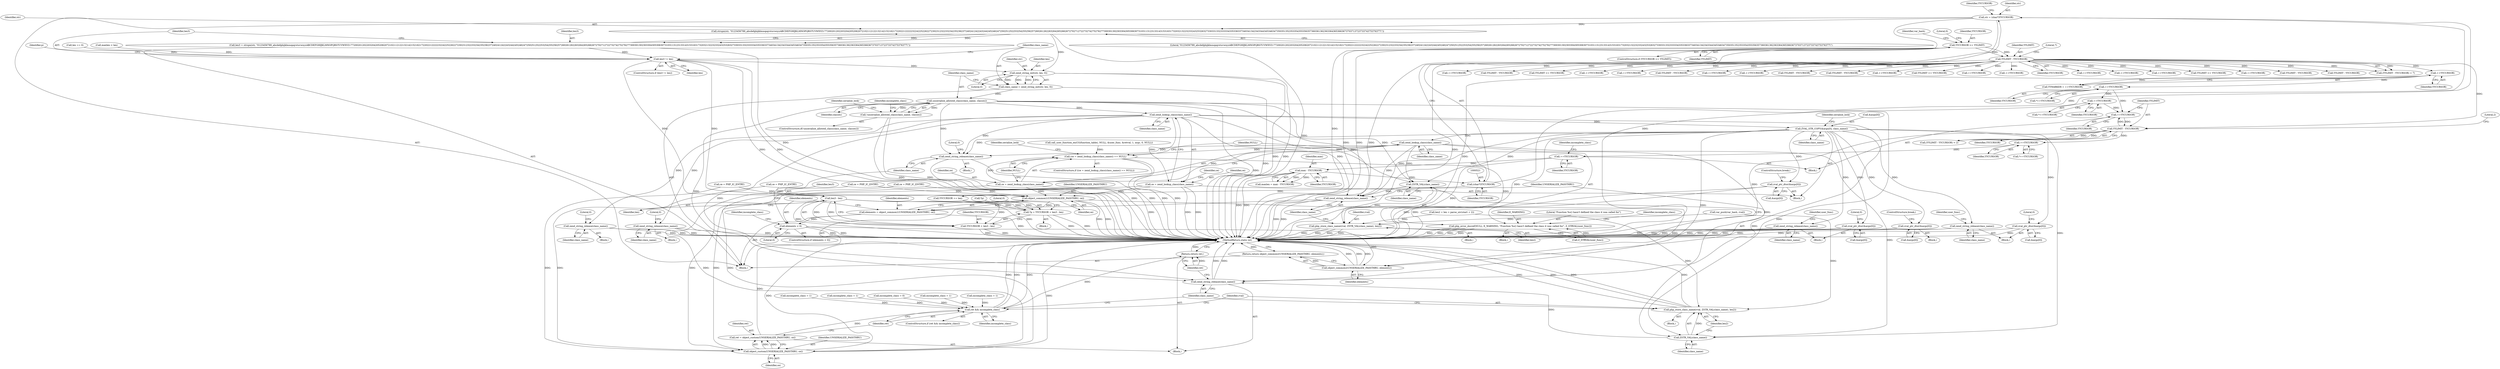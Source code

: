digraph "0_php-src_1a23ebc1fff59bf480ca92963b36eba5c1b904c4@pointer" {
"1000556" [label="(Call,strspn(str, \"0123456789_abcdefghijklmnopqrstuvwxyzABCDEFGHIJKLMNOPQRSTUVWXYZ\177\200\201\202\203\204\205\206\207\210\211\212\213\214\215\216\217\220\221\222\223\224\225\226\227\230\231\232\233\234\235\236\237\240\241\242\243\244\245\246\247\250\251\252\253\254\255\256\257\260\261\262\263\264\265\266\267\270\271\272\273\274\275\276\277\300\301\302\303\304\305\306\307\310\311\312\313\314\315\316\317\320\321\322\323\324\325\326\327\330\331\332\333\334\335\336\337\340\341\342\343\344\345\346\347\350\351\352\353\354\355\356\357\360\361\362\363\364\365\366\367\370\371\372\373\374\375\376\377\\\"))"];
"1000518" [label="(Call,str = (char*)YYCURSOR)"];
"1000520" [label="(Call,(char*)YYCURSOR)"];
"1000498" [label="(Call,max - YYCURSOR)"];
"1000452" [label="(Call,++YYCURSOR)"];
"1000445" [label="(Call,++YYCURSOR)"];
"1000412" [label="(Call,YYLIMIT - YYCURSOR)"];
"1000152" [label="(Call,YYLIMIT - YYCURSOR)"];
"1000125" [label="(Call,YYCURSOR >= YYLIMIT)"];
"1000408" [label="(Call,++YYCURSOR)"];
"1000368" [label="(Call,++YYCURSOR)"];
"1000339" [label="(Call,++YYCURSOR)"];
"1000394" [label="(Call,++YYCURSOR)"];
"1000554" [label="(Call,len3 = strspn(str, \"0123456789_abcdefghijklmnopqrstuvwxyzABCDEFGHIJKLMNOPQRSTUVWXYZ\177\200\201\202\203\204\205\206\207\210\211\212\213\214\215\216\217\220\221\222\223\224\225\226\227\230\231\232\233\234\235\236\237\240\241\242\243\244\245\246\247\250\251\252\253\254\255\256\257\260\261\262\263\264\265\266\267\270\271\272\273\274\275\276\277\300\301\302\303\304\305\306\307\310\311\312\313\314\315\316\317\320\321\322\323\324\325\326\327\330\331\332\333\334\335\336\337\340\341\342\343\344\345\346\347\350\351\352\353\354\355\356\357\360\361\362\363\364\365\366\367\370\371\372\373\374\375\376\377\\\"))"];
"1000560" [label="(Call,len3 != len)"];
"1000569" [label="(Call,len3 - len)"];
"1000564" [label="(Call,*p = YYCURSOR + len3 - len)"];
"1000567" [label="(Call,YYCURSOR + len3 - len)"];
"1000576" [label="(Call,zend_string_init(str, len, 0))"];
"1000574" [label="(Call,class_name = zend_string_init(str, len, 0))"];
"1000584" [label="(Call,unserialize_allowed_class(class_name, classes))"];
"1000583" [label="(Call,!unserialize_allowed_class(class_name, classes))"];
"1000600" [label="(Call,zend_lookup_class(class_name))"];
"1000598" [label="(Call,ce = zend_lookup_class(class_name))"];
"1000786" [label="(Call,object_custom(UNSERIALIZE_PASSTHRU, ce))"];
"1000784" [label="(Call,ret = object_custom(UNSERIALIZE_PASSTHRU, ce))"];
"1000790" [label="(Call,ret && incomplete_class)"];
"1000801" [label="(Return,return ret;)"];
"1000805" [label="(Call,object_common1(UNSERIALIZE_PASSTHRU, ce))"];
"1000803" [label="(Call,elements = object_common1(UNSERIALIZE_PASSTHRU, ce))"];
"1000809" [label="(Call,elements < 0)"];
"1000828" [label="(Call,object_common2(UNSERIALIZE_PASSTHRU, elements))"];
"1000827" [label="(Return,return object_common2(UNSERIALIZE_PASSTHRU, elements);)"];
"1000612" [label="(Call,zend_string_release(class_name))"];
"1000624" [label="(Call,zend_string_release(class_name))"];
"1000653" [label="(Call,ZVAL_STR_COPY(&args[0], class_name))"];
"1000685" [label="(Call,zend_string_release(class_name))"];
"1000690" [label="(Call,zval_ptr_dtor(&args[0]))"];
"1000712" [label="(Call,zval_ptr_dtor(&args[0]))"];
"1000728" [label="(Call,zend_string_release(class_name))"];
"1000733" [label="(Call,zval_ptr_dtor(&args[0]))"];
"1000747" [label="(Call,zend_lookup_class(class_name))"];
"1000744" [label="(Call,(ce = zend_lookup_class(class_name)) == NULL)"];
"1000751" [label="(Call,php_error_docref(NULL, E_WARNING, \"Function %s() hasn't defined the class it was called for\", Z_STRVAL(user_func)))"];
"1000745" [label="(Call,ce = zend_lookup_class(class_name))"];
"1000796" [label="(Call,ZSTR_VAL(class_name))"];
"1000794" [label="(Call,php_store_class_name(rval, ZSTR_VAL(class_name), len2))"];
"1000799" [label="(Call,zend_string_release(class_name))"];
"1000813" [label="(Call,zend_string_release(class_name))"];
"1000822" [label="(Call,ZSTR_VAL(class_name))"];
"1000820" [label="(Call,php_store_class_name(rval, ZSTR_VAL(class_name), len2))"];
"1000825" [label="(Call,zend_string_release(class_name))"];
"1000769" [label="(Call,zval_ptr_dtor(&args[0]))"];
"1000576" [label="(Call,zend_string_init(str, len, 0))"];
"1000784" [label="(Call,ret = object_custom(UNSERIALIZE_PASSTHRU, ce))"];
"1000339" [label="(Call,++YYCURSOR)"];
"1000311" [label="(Call,++YYCURSOR)"];
"1000567" [label="(Call,YYCURSOR + len3 - len)"];
"1000752" [label="(Identifier,NULL)"];
"1000743" [label="(ControlStructure,if ((ce = zend_lookup_class(class_name)) == NULL))"];
"1000706" [label="(Call,ce = PHP_IC_ENTRY)"];
"1000786" [label="(Call,object_custom(UNSERIALIZE_PASSTHRU, ce))"];
"1000413" [label="(Identifier,YYLIMIT)"];
"1000577" [label="(Identifier,str)"];
"1000598" [label="(Call,ce = zend_lookup_class(class_name))"];
"1000689" [label="(Identifier,user_func)"];
"1000751" [label="(Call,php_error_docref(NULL, E_WARNING, \"Function %s() hasn't defined the class it was called for\", Z_STRVAL(user_func)))"];
"1000727" [label="(Block,)"];
"1000746" [label="(Identifier,ce)"];
"1000569" [label="(Call,len3 - len)"];
"1000498" [label="(Call,max - YYCURSOR)"];
"1000599" [label="(Identifier,ce)"];
"1002016" [label="(Call,YYLIMIT <= YYCURSOR)"];
"1000769" [label="(Call,zval_ptr_dtor(&args[0]))"];
"1000801" [label="(Return,return ret;)"];
"1000757" [label="(Call,incomplete_class = 1)"];
"1000712" [label="(Call,zval_ptr_dtor(&args[0]))"];
"1000797" [label="(Identifier,class_name)"];
"1000816" [label="(Literal,0)"];
"1000821" [label="(Identifier,rval)"];
"1000255" [label="(Call,++YYCURSOR)"];
"1000782" [label="(Block,)"];
"1000825" [label="(Call,zend_string_release(class_name))"];
"1000465" [label="(Identifier,incomplete_class)"];
"1000581" [label="(Block,)"];
"1000753" [label="(Identifier,E_WARNING)"];
"1000500" [label="(Identifier,YYCURSOR)"];
"1000574" [label="(Call,class_name = zend_string_init(str, len, 0))"];
"1000820" [label="(Call,php_store_class_name(rval, ZSTR_VAL(class_name), len2))"];
"1000800" [label="(Identifier,class_name)"];
"1000661" [label="(Identifier,serialize_lock)"];
"1000453" [label="(Identifier,YYCURSOR)"];
"1000790" [label="(Call,ret && incomplete_class)"];
"1000488" [label="(Call,len2 = len = parse_uiv(start + 2))"];
"1000215" [label="(Call,++YYCURSOR)"];
"1000664" [label="(Call,call_user_function_ex(CG(function_table), NULL, &user_func, &retval, 1, args, 0, NULL))"];
"1000819" [label="(Block,)"];
"1000734" [label="(Call,&args[0])"];
"1000571" [label="(Identifier,len)"];
"1000644" [label="(Call,ce = PHP_IC_ENTRY)"];
"1000154" [label="(Identifier,YYCURSOR)"];
"1000133" [label="(Identifier,var_hash)"];
"1000654" [label="(Call,&args[0])"];
"1000739" [label="(Literal,0)"];
"1000499" [label="(Identifier,max)"];
"1000789" [label="(ControlStructure,if (ret && incomplete_class))"];
"1002471" [label="(MethodReturn,static int)"];
"1000130" [label="(Literal,0)"];
"1000560" [label="(Call,len3 != len)"];
"1000554" [label="(Call,len3 = strspn(str, \"0123456789_abcdefghijklmnopqrstuvwxyzABCDEFGHIJKLMNOPQRSTUVWXYZ\177\200\201\202\203\204\205\206\207\210\211\212\213\214\215\216\217\220\221\222\223\224\225\226\227\230\231\232\233\234\235\236\237\240\241\242\243\244\245\246\247\250\251\252\253\254\255\256\257\260\261\262\263\264\265\266\267\270\271\272\273\274\275\276\277\300\301\302\303\304\305\306\307\310\311\312\313\314\315\316\317\320\321\322\323\324\325\326\327\330\331\332\333\334\335\336\337\340\341\342\343\344\345\346\347\350\351\352\353\354\355\356\357\360\361\362\363\364\365\366\367\370\371\372\373\374\375\376\377\\\"))"];
"1000283" [label="(Call,++YYCURSOR)"];
"1000806" [label="(Identifier,UNSERIALIZE_PASSTHRU)"];
"1000503" [label="(Call,maxlen < len)"];
"1000582" [label="(ControlStructure,if(!unserialize_allowed_class(class_name, classes)))"];
"1000565" [label="(Call,*p)"];
"1000563" [label="(Block,)"];
"1000804" [label="(Identifier,elements)"];
"1000612" [label="(Call,zend_string_release(class_name))"];
"1000559" [label="(ControlStructure,if (len3 != len))"];
"1000393" [label="(Call,*++YYCURSOR)"];
"1000579" [label="(Literal,0)"];
"1000658" [label="(Identifier,class_name)"];
"1000624" [label="(Call,zend_string_release(class_name))"];
"1000830" [label="(Identifier,elements)"];
"1000445" [label="(Call,++YYCURSOR)"];
"1000802" [label="(Identifier,ret)"];
"1000745" [label="(Call,ce = zend_lookup_class(class_name))"];
"1000269" [label="(Call,++YYCURSOR)"];
"1000597" [label="(Identifier,serialize_lock)"];
"1000685" [label="(Call,zend_string_release(class_name))"];
"1000506" [label="(Call,len == 0)"];
"1000750" [label="(Block,)"];
"1000754" [label="(Literal,\"Function %s() hasn't defined the class it was called for\")"];
"1000813" [label="(Call,zend_string_release(class_name))"];
"1000147" [label="(Block,)"];
"1000828" [label="(Call,object_common2(UNSERIALIZE_PASSTHRU, elements))"];
"1000826" [label="(Identifier,class_name)"];
"1000297" [label="(Call,++YYCURSOR)"];
"1000415" [label="(Literal,2)"];
"1000793" [label="(Block,)"];
"1000557" [label="(Identifier,str)"];
"1002374" [label="(Call,YYLIMIT <= YYCURSOR)"];
"1000795" [label="(Identifier,rval)"];
"1000411" [label="(Call,(YYLIMIT - YYCURSOR) < 2)"];
"1000394" [label="(Call,++YYCURSOR)"];
"1000677" [label="(Block,)"];
"1000798" [label="(Identifier,len2)"];
"1000809" [label="(Call,elements < 0)"];
"1000153" [label="(Identifier,YYLIMIT)"];
"1000518" [label="(Call,str = (char*)YYCURSOR)"];
"1000568" [label="(Identifier,YYCURSOR)"];
"1000584" [label="(Call,unserialize_allowed_class(class_name, classes))"];
"1000591" [label="(Call,ce = PHP_IC_ENTRY)"];
"1000368" [label="(Call,++YYCURSOR)"];
"1000573" [label="(Literal,0)"];
"1000414" [label="(Identifier,YYCURSOR)"];
"1000562" [label="(Identifier,len)"];
"1000575" [label="(Identifier,class_name)"];
"1000566" [label="(Identifier,p)"];
"1000241" [label="(Call,++YYCURSOR)"];
"1000564" [label="(Call,*p = YYCURSOR + len3 - len)"];
"1000686" [label="(Identifier,class_name)"];
"1000555" [label="(Identifier,len3)"];
"1000561" [label="(Identifier,len3)"];
"1000805" [label="(Call,object_common1(UNSERIALIZE_PASSTHRU, ce))"];
"1000524" [label="(Identifier,YYCURSOR)"];
"1000822" [label="(Call,ZSTR_VAL(class_name))"];
"1000588" [label="(Call,incomplete_class = 1)"];
"1000758" [label="(Identifier,incomplete_class)"];
"1000796" [label="(Call,ZSTR_VAL(class_name))"];
"1000615" [label="(Literal,0)"];
"1000340" [label="(Identifier,YYCURSOR)"];
"1000570" [label="(Identifier,len3)"];
"1000684" [label="(Block,)"];
"1000641" [label="(Call,incomplete_class = 1)"];
"1001628" [label="(Call,YYLIMIT - YYCURSOR)"];
"1000155" [label="(Literal,7)"];
"1000408" [label="(Call,++YYCURSOR)"];
"1000603" [label="(Identifier,ce)"];
"1000601" [label="(Identifier,class_name)"];
"1001290" [label="(Call,YYLIMIT - YYCURSOR)"];
"1000124" [label="(ControlStructure,if (YYCURSOR >= YYLIMIT))"];
"1000814" [label="(Identifier,class_name)"];
"1000522" [label="(Identifier,YYCURSOR)"];
"1000395" [label="(Identifier,YYCURSOR)"];
"1000520" [label="(Call,(char*)YYCURSOR)"];
"1000765" [label="(Identifier,serialize_lock)"];
"1000818" [label="(Identifier,incomplete_class)"];
"1000770" [label="(Call,&args[0])"];
"1000519" [label="(Identifier,str)"];
"1000452" [label="(Call,++YYCURSOR)"];
"1000585" [label="(Identifier,class_name)"];
"1000799" [label="(Call,zend_string_release(class_name))"];
"1000496" [label="(Call,maxlen = max - YYCURSOR)"];
"1000792" [label="(Identifier,incomplete_class)"];
"1000151" [label="(Call,(YYLIMIT - YYCURSOR) < 7)"];
"1000824" [label="(Identifier,len2)"];
"1000141" [label="(Call,var_push(var_hash, rval))"];
"1000523" [label="(Call,YYCURSOR += len)"];
"1000827" [label="(Return,return object_common2(UNSERIALIZE_PASSTHRU, elements);)"];
"1000744" [label="(Call,(ce = zend_lookup_class(class_name)) == NULL)"];
"1000361" [label="(Call,++YYCURSOR)"];
"1000755" [label="(Call,Z_STRVAL(user_func))"];
"1000729" [label="(Identifier,class_name)"];
"1000811" [label="(Literal,0)"];
"1000369" [label="(Identifier,YYCURSOR)"];
"1000808" [label="(ControlStructure,if (elements < 0))"];
"1000703" [label="(Call,incomplete_class = 1)"];
"1000749" [label="(Identifier,NULL)"];
"1001125" [label="(Call,YYLIMIT - YYCURSOR)"];
"1000446" [label="(Identifier,YYCURSOR)"];
"1002232" [label="(Call,YYLIMIT <= YYCURSOR)"];
"1000690" [label="(Call,zval_ptr_dtor(&args[0]))"];
"1000733" [label="(Call,zval_ptr_dtor(&args[0]))"];
"1000812" [label="(Block,)"];
"1000348" [label="(Call,++YYCURSOR)"];
"1000586" [label="(Identifier,classes)"];
"1000794" [label="(Call,php_store_class_name(rval, ZSTR_VAL(class_name), len2))"];
"1000747" [label="(Call,zend_lookup_class(class_name))"];
"1000728" [label="(Call,zend_string_release(class_name))"];
"1000787" [label="(Identifier,UNSERIALIZE_PASSTHRU)"];
"1000589" [label="(Identifier,incomplete_class)"];
"1000558" [label="(Literal,\"0123456789_abcdefghijklmnopqrstuvwxyzABCDEFGHIJKLMNOPQRSTUVWXYZ\177\200\201\202\203\204\205\206\207\210\211\212\213\214\215\216\217\220\221\222\223\224\225\226\227\230\231\232\233\234\235\236\237\240\241\242\243\244\245\246\247\250\251\252\253\254\255\256\257\260\261\262\263\264\265\266\267\270\271\272\273\274\275\276\277\300\301\302\303\304\305\306\307\310\311\312\313\314\315\316\317\320\321\322\323\324\325\326\327\330\331\332\333\334\335\336\337\340\341\342\343\344\345\346\347\350\351\352\353\354\355\356\357\360\361\362\363\364\365\366\367\370\371\372\373\374\375\376\377\\\")"];
"1000444" [label="(Call,*++YYCURSOR)"];
"1000803" [label="(Call,elements = object_common1(UNSERIALIZE_PASSTHRU, ce))"];
"1000691" [label="(Call,&args[0])"];
"1000823" [label="(Identifier,class_name)"];
"1000611" [label="(Block,)"];
"1000152" [label="(Call,YYLIMIT - YYCURSOR)"];
"1000625" [label="(Identifier,class_name)"];
"1000126" [label="(Identifier,YYCURSOR)"];
"1000325" [label="(Call,++YYCURSOR)"];
"1000627" [label="(Literal,0)"];
"1000127" [label="(Identifier,YYLIMIT)"];
"1001542" [label="(Call,YYLIMIT - YYCURSOR)"];
"1000125" [label="(Call,YYCURSOR >= YYLIMIT)"];
"1000198" [label="(Call,++YYCURSOR)"];
"1000760" [label="(Call,ce = PHP_IC_ENTRY)"];
"1000748" [label="(Identifier,class_name)"];
"1000227" [label="(Call,++YYCURSOR)"];
"1000600" [label="(Call,zend_lookup_class(class_name))"];
"1000653" [label="(Call,ZVAL_STR_COPY(&args[0], class_name))"];
"1000886" [label="(Call,YYLIMIT - YYCURSOR)"];
"1000454" [label="(Block,)"];
"1000717" [label="(ControlStructure,break;)"];
"1000367" [label="(Call,*++YYCURSOR)"];
"1000613" [label="(Identifier,class_name)"];
"1000788" [label="(Identifier,ce)"];
"1000774" [label="(ControlStructure,break;)"];
"1000993" [label="(Call,YYLIMIT - YYCURSOR)"];
"1000464" [label="(Call,incomplete_class = 0)"];
"1000623" [label="(Block,)"];
"1000337" [label="(Call,YYMARKER = ++YYCURSOR)"];
"1000807" [label="(Identifier,ce)"];
"1000829" [label="(Identifier,UNSERIALIZE_PASSTHRU)"];
"1000732" [label="(Identifier,user_func)"];
"1000696" [label="(Literal,0)"];
"1000583" [label="(Call,!unserialize_allowed_class(class_name, classes))"];
"1000713" [label="(Call,&args[0])"];
"1000791" [label="(Identifier,ret)"];
"1000810" [label="(Identifier,elements)"];
"1000578" [label="(Identifier,len)"];
"1000409" [label="(Identifier,YYCURSOR)"];
"1000556" [label="(Call,strspn(str, \"0123456789_abcdefghijklmnopqrstuvwxyzABCDEFGHIJKLMNOPQRSTUVWXYZ\177\200\201\202\203\204\205\206\207\210\211\212\213\214\215\216\217\220\221\222\223\224\225\226\227\230\231\232\233\234\235\236\237\240\241\242\243\244\245\246\247\250\251\252\253\254\255\256\257\260\261\262\263\264\265\266\267\270\271\272\273\274\275\276\277\300\301\302\303\304\305\306\307\310\311\312\313\314\315\316\317\320\321\322\323\324\325\326\327\330\331\332\333\334\335\336\337\340\341\342\343\344\345\346\347\350\351\352\353\354\355\356\357\360\361\362\363\364\365\366\367\370\371\372\373\374\375\376\377\\\"))"];
"1000785" [label="(Identifier,ret)"];
"1000412" [label="(Call,YYLIMIT - YYCURSOR)"];
"1000556" -> "1000554"  [label="AST: "];
"1000556" -> "1000558"  [label="CFG: "];
"1000557" -> "1000556"  [label="AST: "];
"1000558" -> "1000556"  [label="AST: "];
"1000554" -> "1000556"  [label="CFG: "];
"1000556" -> "1002471"  [label="DDG: "];
"1000556" -> "1000554"  [label="DDG: "];
"1000556" -> "1000554"  [label="DDG: "];
"1000518" -> "1000556"  [label="DDG: "];
"1000556" -> "1000576"  [label="DDG: "];
"1000518" -> "1000454"  [label="AST: "];
"1000518" -> "1000520"  [label="CFG: "];
"1000519" -> "1000518"  [label="AST: "];
"1000520" -> "1000518"  [label="AST: "];
"1000524" -> "1000518"  [label="CFG: "];
"1000518" -> "1002471"  [label="DDG: "];
"1000518" -> "1002471"  [label="DDG: "];
"1000520" -> "1000518"  [label="DDG: "];
"1000520" -> "1000522"  [label="CFG: "];
"1000521" -> "1000520"  [label="AST: "];
"1000522" -> "1000520"  [label="AST: "];
"1000498" -> "1000520"  [label="DDG: "];
"1000520" -> "1000523"  [label="DDG: "];
"1000498" -> "1000496"  [label="AST: "];
"1000498" -> "1000500"  [label="CFG: "];
"1000499" -> "1000498"  [label="AST: "];
"1000500" -> "1000498"  [label="AST: "];
"1000496" -> "1000498"  [label="CFG: "];
"1000498" -> "1002471"  [label="DDG: "];
"1000498" -> "1002471"  [label="DDG: "];
"1000498" -> "1000496"  [label="DDG: "];
"1000498" -> "1000496"  [label="DDG: "];
"1000452" -> "1000498"  [label="DDG: "];
"1000452" -> "1000147"  [label="AST: "];
"1000452" -> "1000453"  [label="CFG: "];
"1000453" -> "1000452"  [label="AST: "];
"1000465" -> "1000452"  [label="CFG: "];
"1000452" -> "1002471"  [label="DDG: "];
"1000445" -> "1000452"  [label="DDG: "];
"1000445" -> "1000444"  [label="AST: "];
"1000445" -> "1000446"  [label="CFG: "];
"1000446" -> "1000445"  [label="AST: "];
"1000444" -> "1000445"  [label="CFG: "];
"1000412" -> "1000445"  [label="DDG: "];
"1000412" -> "1000411"  [label="AST: "];
"1000412" -> "1000414"  [label="CFG: "];
"1000413" -> "1000412"  [label="AST: "];
"1000414" -> "1000412"  [label="AST: "];
"1000415" -> "1000412"  [label="CFG: "];
"1000412" -> "1002471"  [label="DDG: "];
"1000412" -> "1000408"  [label="DDG: "];
"1000412" -> "1000411"  [label="DDG: "];
"1000412" -> "1000411"  [label="DDG: "];
"1000152" -> "1000412"  [label="DDG: "];
"1000408" -> "1000412"  [label="DDG: "];
"1000152" -> "1000151"  [label="AST: "];
"1000152" -> "1000154"  [label="CFG: "];
"1000153" -> "1000152"  [label="AST: "];
"1000154" -> "1000152"  [label="AST: "];
"1000155" -> "1000152"  [label="CFG: "];
"1000152" -> "1002471"  [label="DDG: "];
"1000152" -> "1000151"  [label="DDG: "];
"1000152" -> "1000151"  [label="DDG: "];
"1000125" -> "1000152"  [label="DDG: "];
"1000125" -> "1000152"  [label="DDG: "];
"1000152" -> "1000198"  [label="DDG: "];
"1000152" -> "1000215"  [label="DDG: "];
"1000152" -> "1000227"  [label="DDG: "];
"1000152" -> "1000241"  [label="DDG: "];
"1000152" -> "1000255"  [label="DDG: "];
"1000152" -> "1000269"  [label="DDG: "];
"1000152" -> "1000283"  [label="DDG: "];
"1000152" -> "1000297"  [label="DDG: "];
"1000152" -> "1000311"  [label="DDG: "];
"1000152" -> "1000325"  [label="DDG: "];
"1000152" -> "1000339"  [label="DDG: "];
"1000152" -> "1000348"  [label="DDG: "];
"1000152" -> "1000361"  [label="DDG: "];
"1000152" -> "1000886"  [label="DDG: "];
"1000152" -> "1000993"  [label="DDG: "];
"1000152" -> "1001125"  [label="DDG: "];
"1000152" -> "1001290"  [label="DDG: "];
"1000152" -> "1001542"  [label="DDG: "];
"1000152" -> "1001628"  [label="DDG: "];
"1000152" -> "1002016"  [label="DDG: "];
"1000152" -> "1002232"  [label="DDG: "];
"1000152" -> "1002374"  [label="DDG: "];
"1000125" -> "1000124"  [label="AST: "];
"1000125" -> "1000127"  [label="CFG: "];
"1000126" -> "1000125"  [label="AST: "];
"1000127" -> "1000125"  [label="AST: "];
"1000130" -> "1000125"  [label="CFG: "];
"1000133" -> "1000125"  [label="CFG: "];
"1000125" -> "1002471"  [label="DDG: "];
"1000125" -> "1002471"  [label="DDG: "];
"1000125" -> "1002471"  [label="DDG: "];
"1000408" -> "1000147"  [label="AST: "];
"1000408" -> "1000409"  [label="CFG: "];
"1000409" -> "1000408"  [label="AST: "];
"1000413" -> "1000408"  [label="CFG: "];
"1000368" -> "1000408"  [label="DDG: "];
"1000394" -> "1000408"  [label="DDG: "];
"1000368" -> "1000367"  [label="AST: "];
"1000368" -> "1000369"  [label="CFG: "];
"1000369" -> "1000368"  [label="AST: "];
"1000367" -> "1000368"  [label="CFG: "];
"1000339" -> "1000368"  [label="DDG: "];
"1000368" -> "1000394"  [label="DDG: "];
"1000339" -> "1000337"  [label="AST: "];
"1000339" -> "1000340"  [label="CFG: "];
"1000340" -> "1000339"  [label="AST: "];
"1000337" -> "1000339"  [label="CFG: "];
"1000339" -> "1002471"  [label="DDG: "];
"1000339" -> "1000337"  [label="DDG: "];
"1000394" -> "1000393"  [label="AST: "];
"1000394" -> "1000395"  [label="CFG: "];
"1000395" -> "1000394"  [label="AST: "];
"1000393" -> "1000394"  [label="CFG: "];
"1000554" -> "1000454"  [label="AST: "];
"1000555" -> "1000554"  [label="AST: "];
"1000561" -> "1000554"  [label="CFG: "];
"1000554" -> "1002471"  [label="DDG: "];
"1000554" -> "1000560"  [label="DDG: "];
"1000560" -> "1000559"  [label="AST: "];
"1000560" -> "1000562"  [label="CFG: "];
"1000561" -> "1000560"  [label="AST: "];
"1000562" -> "1000560"  [label="AST: "];
"1000566" -> "1000560"  [label="CFG: "];
"1000575" -> "1000560"  [label="CFG: "];
"1000560" -> "1002471"  [label="DDG: "];
"1000560" -> "1002471"  [label="DDG: "];
"1000506" -> "1000560"  [label="DDG: "];
"1000503" -> "1000560"  [label="DDG: "];
"1000560" -> "1000569"  [label="DDG: "];
"1000560" -> "1000569"  [label="DDG: "];
"1000560" -> "1000576"  [label="DDG: "];
"1000569" -> "1000567"  [label="AST: "];
"1000569" -> "1000571"  [label="CFG: "];
"1000570" -> "1000569"  [label="AST: "];
"1000571" -> "1000569"  [label="AST: "];
"1000567" -> "1000569"  [label="CFG: "];
"1000569" -> "1002471"  [label="DDG: "];
"1000569" -> "1002471"  [label="DDG: "];
"1000569" -> "1000564"  [label="DDG: "];
"1000569" -> "1000564"  [label="DDG: "];
"1000569" -> "1000567"  [label="DDG: "];
"1000569" -> "1000567"  [label="DDG: "];
"1000564" -> "1000563"  [label="AST: "];
"1000564" -> "1000567"  [label="CFG: "];
"1000565" -> "1000564"  [label="AST: "];
"1000567" -> "1000564"  [label="AST: "];
"1000573" -> "1000564"  [label="CFG: "];
"1000564" -> "1002471"  [label="DDG: "];
"1000564" -> "1002471"  [label="DDG: "];
"1000523" -> "1000564"  [label="DDG: "];
"1000568" -> "1000567"  [label="AST: "];
"1000567" -> "1002471"  [label="DDG: "];
"1000567" -> "1002471"  [label="DDG: "];
"1000523" -> "1000567"  [label="DDG: "];
"1000576" -> "1000574"  [label="AST: "];
"1000576" -> "1000579"  [label="CFG: "];
"1000577" -> "1000576"  [label="AST: "];
"1000578" -> "1000576"  [label="AST: "];
"1000579" -> "1000576"  [label="AST: "];
"1000574" -> "1000576"  [label="CFG: "];
"1000576" -> "1002471"  [label="DDG: "];
"1000576" -> "1002471"  [label="DDG: "];
"1000576" -> "1000574"  [label="DDG: "];
"1000576" -> "1000574"  [label="DDG: "];
"1000576" -> "1000574"  [label="DDG: "];
"1000574" -> "1000454"  [label="AST: "];
"1000575" -> "1000574"  [label="AST: "];
"1000585" -> "1000574"  [label="CFG: "];
"1000574" -> "1002471"  [label="DDG: "];
"1000574" -> "1000584"  [label="DDG: "];
"1000584" -> "1000583"  [label="AST: "];
"1000584" -> "1000586"  [label="CFG: "];
"1000585" -> "1000584"  [label="AST: "];
"1000586" -> "1000584"  [label="AST: "];
"1000583" -> "1000584"  [label="CFG: "];
"1000584" -> "1002471"  [label="DDG: "];
"1000584" -> "1000583"  [label="DDG: "];
"1000584" -> "1000583"  [label="DDG: "];
"1000584" -> "1000600"  [label="DDG: "];
"1000584" -> "1000796"  [label="DDG: "];
"1000584" -> "1000799"  [label="DDG: "];
"1000584" -> "1000813"  [label="DDG: "];
"1000584" -> "1000822"  [label="DDG: "];
"1000584" -> "1000825"  [label="DDG: "];
"1000583" -> "1000582"  [label="AST: "];
"1000589" -> "1000583"  [label="CFG: "];
"1000597" -> "1000583"  [label="CFG: "];
"1000583" -> "1002471"  [label="DDG: "];
"1000583" -> "1002471"  [label="DDG: "];
"1000600" -> "1000598"  [label="AST: "];
"1000600" -> "1000601"  [label="CFG: "];
"1000601" -> "1000600"  [label="AST: "];
"1000598" -> "1000600"  [label="CFG: "];
"1000600" -> "1000598"  [label="DDG: "];
"1000600" -> "1000612"  [label="DDG: "];
"1000600" -> "1000624"  [label="DDG: "];
"1000600" -> "1000653"  [label="DDG: "];
"1000600" -> "1000796"  [label="DDG: "];
"1000600" -> "1000799"  [label="DDG: "];
"1000600" -> "1000813"  [label="DDG: "];
"1000600" -> "1000822"  [label="DDG: "];
"1000600" -> "1000825"  [label="DDG: "];
"1000598" -> "1000581"  [label="AST: "];
"1000599" -> "1000598"  [label="AST: "];
"1000603" -> "1000598"  [label="CFG: "];
"1000598" -> "1002471"  [label="DDG: "];
"1000598" -> "1002471"  [label="DDG: "];
"1000598" -> "1000786"  [label="DDG: "];
"1000598" -> "1000805"  [label="DDG: "];
"1000786" -> "1000784"  [label="AST: "];
"1000786" -> "1000788"  [label="CFG: "];
"1000787" -> "1000786"  [label="AST: "];
"1000788" -> "1000786"  [label="AST: "];
"1000784" -> "1000786"  [label="CFG: "];
"1000786" -> "1002471"  [label="DDG: "];
"1000786" -> "1002471"  [label="DDG: "];
"1000786" -> "1000784"  [label="DDG: "];
"1000786" -> "1000784"  [label="DDG: "];
"1000591" -> "1000786"  [label="DDG: "];
"1000745" -> "1000786"  [label="DDG: "];
"1000760" -> "1000786"  [label="DDG: "];
"1000644" -> "1000786"  [label="DDG: "];
"1000706" -> "1000786"  [label="DDG: "];
"1000784" -> "1000782"  [label="AST: "];
"1000785" -> "1000784"  [label="AST: "];
"1000791" -> "1000784"  [label="CFG: "];
"1000784" -> "1002471"  [label="DDG: "];
"1000784" -> "1000790"  [label="DDG: "];
"1000790" -> "1000789"  [label="AST: "];
"1000790" -> "1000791"  [label="CFG: "];
"1000790" -> "1000792"  [label="CFG: "];
"1000791" -> "1000790"  [label="AST: "];
"1000792" -> "1000790"  [label="AST: "];
"1000795" -> "1000790"  [label="CFG: "];
"1000800" -> "1000790"  [label="CFG: "];
"1000790" -> "1002471"  [label="DDG: "];
"1000790" -> "1002471"  [label="DDG: "];
"1000790" -> "1002471"  [label="DDG: "];
"1000588" -> "1000790"  [label="DDG: "];
"1000757" -> "1000790"  [label="DDG: "];
"1000464" -> "1000790"  [label="DDG: "];
"1000703" -> "1000790"  [label="DDG: "];
"1000641" -> "1000790"  [label="DDG: "];
"1000790" -> "1000801"  [label="DDG: "];
"1000801" -> "1000782"  [label="AST: "];
"1000801" -> "1000802"  [label="CFG: "];
"1000802" -> "1000801"  [label="AST: "];
"1002471" -> "1000801"  [label="CFG: "];
"1000801" -> "1002471"  [label="DDG: "];
"1000802" -> "1000801"  [label="DDG: "];
"1000805" -> "1000803"  [label="AST: "];
"1000805" -> "1000807"  [label="CFG: "];
"1000806" -> "1000805"  [label="AST: "];
"1000807" -> "1000805"  [label="AST: "];
"1000803" -> "1000805"  [label="CFG: "];
"1000805" -> "1002471"  [label="DDG: "];
"1000805" -> "1002471"  [label="DDG: "];
"1000805" -> "1000803"  [label="DDG: "];
"1000805" -> "1000803"  [label="DDG: "];
"1000591" -> "1000805"  [label="DDG: "];
"1000745" -> "1000805"  [label="DDG: "];
"1000760" -> "1000805"  [label="DDG: "];
"1000644" -> "1000805"  [label="DDG: "];
"1000706" -> "1000805"  [label="DDG: "];
"1000805" -> "1000828"  [label="DDG: "];
"1000803" -> "1000454"  [label="AST: "];
"1000804" -> "1000803"  [label="AST: "];
"1000810" -> "1000803"  [label="CFG: "];
"1000803" -> "1002471"  [label="DDG: "];
"1000803" -> "1000809"  [label="DDG: "];
"1000809" -> "1000808"  [label="AST: "];
"1000809" -> "1000811"  [label="CFG: "];
"1000810" -> "1000809"  [label="AST: "];
"1000811" -> "1000809"  [label="AST: "];
"1000814" -> "1000809"  [label="CFG: "];
"1000818" -> "1000809"  [label="CFG: "];
"1000809" -> "1002471"  [label="DDG: "];
"1000809" -> "1002471"  [label="DDG: "];
"1000809" -> "1000828"  [label="DDG: "];
"1000828" -> "1000827"  [label="AST: "];
"1000828" -> "1000830"  [label="CFG: "];
"1000829" -> "1000828"  [label="AST: "];
"1000830" -> "1000828"  [label="AST: "];
"1000827" -> "1000828"  [label="CFG: "];
"1000828" -> "1002471"  [label="DDG: "];
"1000828" -> "1002471"  [label="DDG: "];
"1000828" -> "1002471"  [label="DDG: "];
"1000828" -> "1000827"  [label="DDG: "];
"1000827" -> "1000454"  [label="AST: "];
"1002471" -> "1000827"  [label="CFG: "];
"1000827" -> "1002471"  [label="DDG: "];
"1000612" -> "1000611"  [label="AST: "];
"1000612" -> "1000613"  [label="CFG: "];
"1000613" -> "1000612"  [label="AST: "];
"1000615" -> "1000612"  [label="CFG: "];
"1000612" -> "1002471"  [label="DDG: "];
"1000612" -> "1002471"  [label="DDG: "];
"1000624" -> "1000623"  [label="AST: "];
"1000624" -> "1000625"  [label="CFG: "];
"1000625" -> "1000624"  [label="AST: "];
"1000627" -> "1000624"  [label="CFG: "];
"1000624" -> "1002471"  [label="DDG: "];
"1000624" -> "1002471"  [label="DDG: "];
"1000653" -> "1000581"  [label="AST: "];
"1000653" -> "1000658"  [label="CFG: "];
"1000654" -> "1000653"  [label="AST: "];
"1000658" -> "1000653"  [label="AST: "];
"1000661" -> "1000653"  [label="CFG: "];
"1000653" -> "1002471"  [label="DDG: "];
"1000653" -> "1000685"  [label="DDG: "];
"1000653" -> "1000690"  [label="DDG: "];
"1000653" -> "1000712"  [label="DDG: "];
"1000653" -> "1000728"  [label="DDG: "];
"1000653" -> "1000733"  [label="DDG: "];
"1000653" -> "1000747"  [label="DDG: "];
"1000653" -> "1000769"  [label="DDG: "];
"1000653" -> "1000796"  [label="DDG: "];
"1000653" -> "1000799"  [label="DDG: "];
"1000653" -> "1000813"  [label="DDG: "];
"1000653" -> "1000822"  [label="DDG: "];
"1000653" -> "1000825"  [label="DDG: "];
"1000685" -> "1000684"  [label="AST: "];
"1000685" -> "1000686"  [label="CFG: "];
"1000686" -> "1000685"  [label="AST: "];
"1000689" -> "1000685"  [label="CFG: "];
"1000685" -> "1002471"  [label="DDG: "];
"1000685" -> "1002471"  [label="DDG: "];
"1000690" -> "1000684"  [label="AST: "];
"1000690" -> "1000691"  [label="CFG: "];
"1000691" -> "1000690"  [label="AST: "];
"1000696" -> "1000690"  [label="CFG: "];
"1000690" -> "1002471"  [label="DDG: "];
"1000690" -> "1002471"  [label="DDG: "];
"1000712" -> "1000677"  [label="AST: "];
"1000712" -> "1000713"  [label="CFG: "];
"1000713" -> "1000712"  [label="AST: "];
"1000717" -> "1000712"  [label="CFG: "];
"1000712" -> "1002471"  [label="DDG: "];
"1000712" -> "1002471"  [label="DDG: "];
"1000728" -> "1000727"  [label="AST: "];
"1000728" -> "1000729"  [label="CFG: "];
"1000729" -> "1000728"  [label="AST: "];
"1000732" -> "1000728"  [label="CFG: "];
"1000728" -> "1002471"  [label="DDG: "];
"1000728" -> "1002471"  [label="DDG: "];
"1000733" -> "1000727"  [label="AST: "];
"1000733" -> "1000734"  [label="CFG: "];
"1000734" -> "1000733"  [label="AST: "];
"1000739" -> "1000733"  [label="CFG: "];
"1000733" -> "1002471"  [label="DDG: "];
"1000733" -> "1002471"  [label="DDG: "];
"1000747" -> "1000745"  [label="AST: "];
"1000747" -> "1000748"  [label="CFG: "];
"1000748" -> "1000747"  [label="AST: "];
"1000745" -> "1000747"  [label="CFG: "];
"1000747" -> "1000744"  [label="DDG: "];
"1000747" -> "1000745"  [label="DDG: "];
"1000747" -> "1000796"  [label="DDG: "];
"1000747" -> "1000799"  [label="DDG: "];
"1000747" -> "1000813"  [label="DDG: "];
"1000747" -> "1000822"  [label="DDG: "];
"1000747" -> "1000825"  [label="DDG: "];
"1000744" -> "1000743"  [label="AST: "];
"1000744" -> "1000749"  [label="CFG: "];
"1000745" -> "1000744"  [label="AST: "];
"1000749" -> "1000744"  [label="AST: "];
"1000752" -> "1000744"  [label="CFG: "];
"1000765" -> "1000744"  [label="CFG: "];
"1000744" -> "1002471"  [label="DDG: "];
"1000744" -> "1002471"  [label="DDG: "];
"1000745" -> "1000744"  [label="DDG: "];
"1000664" -> "1000744"  [label="DDG: "];
"1000744" -> "1000751"  [label="DDG: "];
"1000751" -> "1000750"  [label="AST: "];
"1000751" -> "1000755"  [label="CFG: "];
"1000752" -> "1000751"  [label="AST: "];
"1000753" -> "1000751"  [label="AST: "];
"1000754" -> "1000751"  [label="AST: "];
"1000755" -> "1000751"  [label="AST: "];
"1000758" -> "1000751"  [label="CFG: "];
"1000751" -> "1002471"  [label="DDG: "];
"1000751" -> "1002471"  [label="DDG: "];
"1000751" -> "1002471"  [label="DDG: "];
"1000751" -> "1002471"  [label="DDG: "];
"1000755" -> "1000751"  [label="DDG: "];
"1000746" -> "1000745"  [label="AST: "];
"1000749" -> "1000745"  [label="CFG: "];
"1000745" -> "1002471"  [label="DDG: "];
"1000796" -> "1000794"  [label="AST: "];
"1000796" -> "1000797"  [label="CFG: "];
"1000797" -> "1000796"  [label="AST: "];
"1000798" -> "1000796"  [label="CFG: "];
"1000796" -> "1000794"  [label="DDG: "];
"1000796" -> "1000799"  [label="DDG: "];
"1000794" -> "1000793"  [label="AST: "];
"1000794" -> "1000798"  [label="CFG: "];
"1000795" -> "1000794"  [label="AST: "];
"1000798" -> "1000794"  [label="AST: "];
"1000800" -> "1000794"  [label="CFG: "];
"1000794" -> "1002471"  [label="DDG: "];
"1000794" -> "1002471"  [label="DDG: "];
"1000794" -> "1002471"  [label="DDG: "];
"1000794" -> "1002471"  [label="DDG: "];
"1000141" -> "1000794"  [label="DDG: "];
"1000488" -> "1000794"  [label="DDG: "];
"1000799" -> "1000782"  [label="AST: "];
"1000799" -> "1000800"  [label="CFG: "];
"1000800" -> "1000799"  [label="AST: "];
"1000802" -> "1000799"  [label="CFG: "];
"1000799" -> "1002471"  [label="DDG: "];
"1000799" -> "1002471"  [label="DDG: "];
"1000813" -> "1000812"  [label="AST: "];
"1000813" -> "1000814"  [label="CFG: "];
"1000814" -> "1000813"  [label="AST: "];
"1000816" -> "1000813"  [label="CFG: "];
"1000813" -> "1002471"  [label="DDG: "];
"1000813" -> "1002471"  [label="DDG: "];
"1000822" -> "1000820"  [label="AST: "];
"1000822" -> "1000823"  [label="CFG: "];
"1000823" -> "1000822"  [label="AST: "];
"1000824" -> "1000822"  [label="CFG: "];
"1000822" -> "1000820"  [label="DDG: "];
"1000822" -> "1000825"  [label="DDG: "];
"1000820" -> "1000819"  [label="AST: "];
"1000820" -> "1000824"  [label="CFG: "];
"1000821" -> "1000820"  [label="AST: "];
"1000824" -> "1000820"  [label="AST: "];
"1000826" -> "1000820"  [label="CFG: "];
"1000820" -> "1002471"  [label="DDG: "];
"1000820" -> "1002471"  [label="DDG: "];
"1000820" -> "1002471"  [label="DDG: "];
"1000820" -> "1002471"  [label="DDG: "];
"1000141" -> "1000820"  [label="DDG: "];
"1000488" -> "1000820"  [label="DDG: "];
"1000825" -> "1000454"  [label="AST: "];
"1000825" -> "1000826"  [label="CFG: "];
"1000826" -> "1000825"  [label="AST: "];
"1000829" -> "1000825"  [label="CFG: "];
"1000825" -> "1002471"  [label="DDG: "];
"1000825" -> "1002471"  [label="DDG: "];
"1000769" -> "1000581"  [label="AST: "];
"1000769" -> "1000770"  [label="CFG: "];
"1000770" -> "1000769"  [label="AST: "];
"1000774" -> "1000769"  [label="CFG: "];
"1000769" -> "1002471"  [label="DDG: "];
"1000769" -> "1002471"  [label="DDG: "];
}

